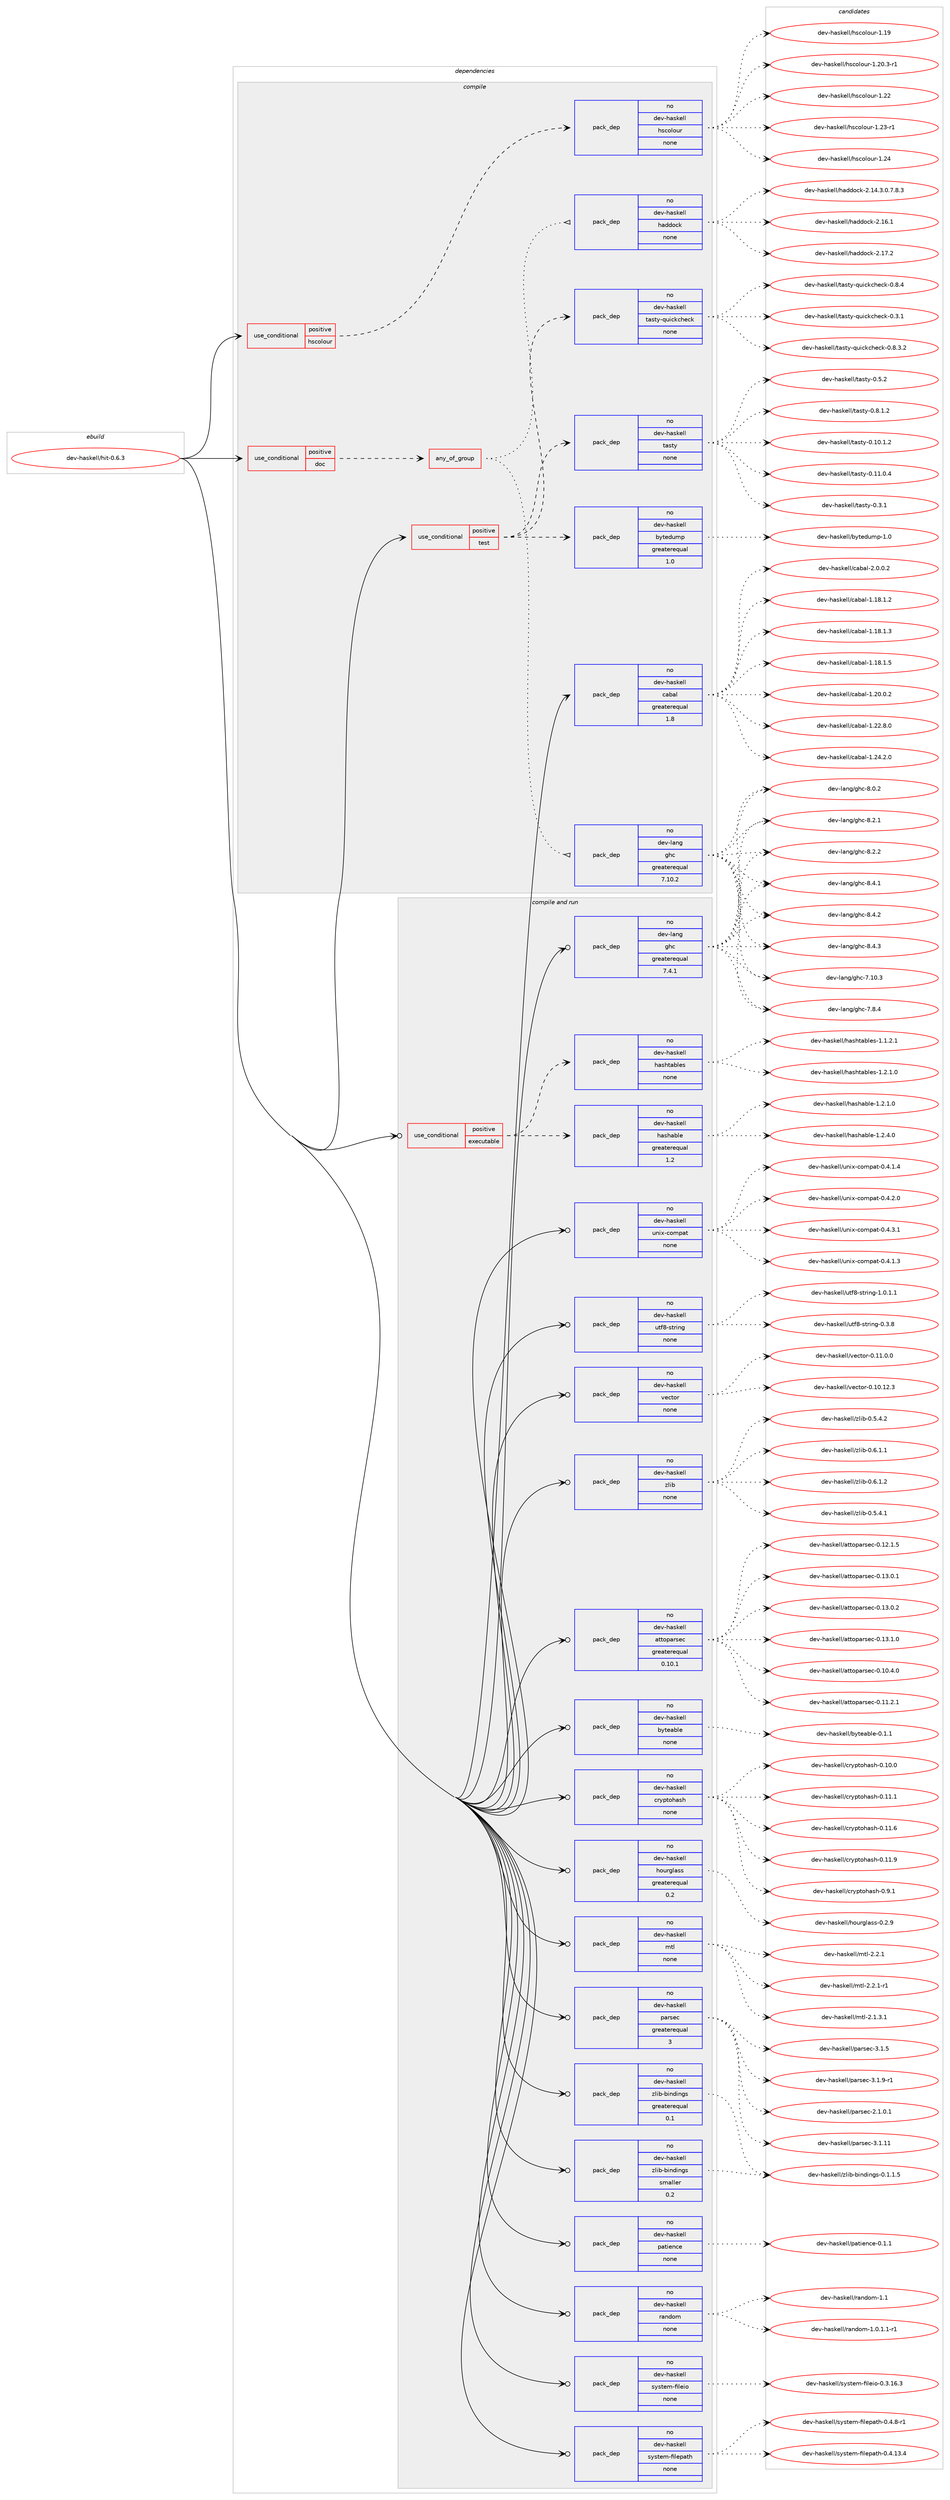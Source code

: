 digraph prolog {

# *************
# Graph options
# *************

newrank=true;
concentrate=true;
compound=true;
graph [rankdir=LR,fontname=Helvetica,fontsize=10,ranksep=1.5];#, ranksep=2.5, nodesep=0.2];
edge  [arrowhead=vee];
node  [fontname=Helvetica,fontsize=10];

# **********
# The ebuild
# **********

subgraph cluster_leftcol {
color=gray;
rank=same;
label=<<i>ebuild</i>>;
id [label="dev-haskell/hit-0.6.3", color=red, width=4, href="../dev-haskell/hit-0.6.3.svg"];
}

# ****************
# The dependencies
# ****************

subgraph cluster_midcol {
color=gray;
label=<<i>dependencies</i>>;
subgraph cluster_compile {
fillcolor="#eeeeee";
style=filled;
label=<<i>compile</i>>;
subgraph cond359931 {
dependency1334747 [label=<<TABLE BORDER="0" CELLBORDER="1" CELLSPACING="0" CELLPADDING="4"><TR><TD ROWSPAN="3" CELLPADDING="10">use_conditional</TD></TR><TR><TD>positive</TD></TR><TR><TD>doc</TD></TR></TABLE>>, shape=none, color=red];
subgraph any21020 {
dependency1334748 [label=<<TABLE BORDER="0" CELLBORDER="1" CELLSPACING="0" CELLPADDING="4"><TR><TD CELLPADDING="10">any_of_group</TD></TR></TABLE>>, shape=none, color=red];subgraph pack953244 {
dependency1334749 [label=<<TABLE BORDER="0" CELLBORDER="1" CELLSPACING="0" CELLPADDING="4" WIDTH="220"><TR><TD ROWSPAN="6" CELLPADDING="30">pack_dep</TD></TR><TR><TD WIDTH="110">no</TD></TR><TR><TD>dev-haskell</TD></TR><TR><TD>haddock</TD></TR><TR><TD>none</TD></TR><TR><TD></TD></TR></TABLE>>, shape=none, color=blue];
}
dependency1334748:e -> dependency1334749:w [weight=20,style="dotted",arrowhead="oinv"];
subgraph pack953245 {
dependency1334750 [label=<<TABLE BORDER="0" CELLBORDER="1" CELLSPACING="0" CELLPADDING="4" WIDTH="220"><TR><TD ROWSPAN="6" CELLPADDING="30">pack_dep</TD></TR><TR><TD WIDTH="110">no</TD></TR><TR><TD>dev-lang</TD></TR><TR><TD>ghc</TD></TR><TR><TD>greaterequal</TD></TR><TR><TD>7.10.2</TD></TR></TABLE>>, shape=none, color=blue];
}
dependency1334748:e -> dependency1334750:w [weight=20,style="dotted",arrowhead="oinv"];
}
dependency1334747:e -> dependency1334748:w [weight=20,style="dashed",arrowhead="vee"];
}
id:e -> dependency1334747:w [weight=20,style="solid",arrowhead="vee"];
subgraph cond359932 {
dependency1334751 [label=<<TABLE BORDER="0" CELLBORDER="1" CELLSPACING="0" CELLPADDING="4"><TR><TD ROWSPAN="3" CELLPADDING="10">use_conditional</TD></TR><TR><TD>positive</TD></TR><TR><TD>hscolour</TD></TR></TABLE>>, shape=none, color=red];
subgraph pack953246 {
dependency1334752 [label=<<TABLE BORDER="0" CELLBORDER="1" CELLSPACING="0" CELLPADDING="4" WIDTH="220"><TR><TD ROWSPAN="6" CELLPADDING="30">pack_dep</TD></TR><TR><TD WIDTH="110">no</TD></TR><TR><TD>dev-haskell</TD></TR><TR><TD>hscolour</TD></TR><TR><TD>none</TD></TR><TR><TD></TD></TR></TABLE>>, shape=none, color=blue];
}
dependency1334751:e -> dependency1334752:w [weight=20,style="dashed",arrowhead="vee"];
}
id:e -> dependency1334751:w [weight=20,style="solid",arrowhead="vee"];
subgraph cond359933 {
dependency1334753 [label=<<TABLE BORDER="0" CELLBORDER="1" CELLSPACING="0" CELLPADDING="4"><TR><TD ROWSPAN="3" CELLPADDING="10">use_conditional</TD></TR><TR><TD>positive</TD></TR><TR><TD>test</TD></TR></TABLE>>, shape=none, color=red];
subgraph pack953247 {
dependency1334754 [label=<<TABLE BORDER="0" CELLBORDER="1" CELLSPACING="0" CELLPADDING="4" WIDTH="220"><TR><TD ROWSPAN="6" CELLPADDING="30">pack_dep</TD></TR><TR><TD WIDTH="110">no</TD></TR><TR><TD>dev-haskell</TD></TR><TR><TD>bytedump</TD></TR><TR><TD>greaterequal</TD></TR><TR><TD>1.0</TD></TR></TABLE>>, shape=none, color=blue];
}
dependency1334753:e -> dependency1334754:w [weight=20,style="dashed",arrowhead="vee"];
subgraph pack953248 {
dependency1334755 [label=<<TABLE BORDER="0" CELLBORDER="1" CELLSPACING="0" CELLPADDING="4" WIDTH="220"><TR><TD ROWSPAN="6" CELLPADDING="30">pack_dep</TD></TR><TR><TD WIDTH="110">no</TD></TR><TR><TD>dev-haskell</TD></TR><TR><TD>tasty</TD></TR><TR><TD>none</TD></TR><TR><TD></TD></TR></TABLE>>, shape=none, color=blue];
}
dependency1334753:e -> dependency1334755:w [weight=20,style="dashed",arrowhead="vee"];
subgraph pack953249 {
dependency1334756 [label=<<TABLE BORDER="0" CELLBORDER="1" CELLSPACING="0" CELLPADDING="4" WIDTH="220"><TR><TD ROWSPAN="6" CELLPADDING="30">pack_dep</TD></TR><TR><TD WIDTH="110">no</TD></TR><TR><TD>dev-haskell</TD></TR><TR><TD>tasty-quickcheck</TD></TR><TR><TD>none</TD></TR><TR><TD></TD></TR></TABLE>>, shape=none, color=blue];
}
dependency1334753:e -> dependency1334756:w [weight=20,style="dashed",arrowhead="vee"];
}
id:e -> dependency1334753:w [weight=20,style="solid",arrowhead="vee"];
subgraph pack953250 {
dependency1334757 [label=<<TABLE BORDER="0" CELLBORDER="1" CELLSPACING="0" CELLPADDING="4" WIDTH="220"><TR><TD ROWSPAN="6" CELLPADDING="30">pack_dep</TD></TR><TR><TD WIDTH="110">no</TD></TR><TR><TD>dev-haskell</TD></TR><TR><TD>cabal</TD></TR><TR><TD>greaterequal</TD></TR><TR><TD>1.8</TD></TR></TABLE>>, shape=none, color=blue];
}
id:e -> dependency1334757:w [weight=20,style="solid",arrowhead="vee"];
}
subgraph cluster_compileandrun {
fillcolor="#eeeeee";
style=filled;
label=<<i>compile and run</i>>;
subgraph cond359934 {
dependency1334758 [label=<<TABLE BORDER="0" CELLBORDER="1" CELLSPACING="0" CELLPADDING="4"><TR><TD ROWSPAN="3" CELLPADDING="10">use_conditional</TD></TR><TR><TD>positive</TD></TR><TR><TD>executable</TD></TR></TABLE>>, shape=none, color=red];
subgraph pack953251 {
dependency1334759 [label=<<TABLE BORDER="0" CELLBORDER="1" CELLSPACING="0" CELLPADDING="4" WIDTH="220"><TR><TD ROWSPAN="6" CELLPADDING="30">pack_dep</TD></TR><TR><TD WIDTH="110">no</TD></TR><TR><TD>dev-haskell</TD></TR><TR><TD>hashable</TD></TR><TR><TD>greaterequal</TD></TR><TR><TD>1.2</TD></TR></TABLE>>, shape=none, color=blue];
}
dependency1334758:e -> dependency1334759:w [weight=20,style="dashed",arrowhead="vee"];
subgraph pack953252 {
dependency1334760 [label=<<TABLE BORDER="0" CELLBORDER="1" CELLSPACING="0" CELLPADDING="4" WIDTH="220"><TR><TD ROWSPAN="6" CELLPADDING="30">pack_dep</TD></TR><TR><TD WIDTH="110">no</TD></TR><TR><TD>dev-haskell</TD></TR><TR><TD>hashtables</TD></TR><TR><TD>none</TD></TR><TR><TD></TD></TR></TABLE>>, shape=none, color=blue];
}
dependency1334758:e -> dependency1334760:w [weight=20,style="dashed",arrowhead="vee"];
}
id:e -> dependency1334758:w [weight=20,style="solid",arrowhead="odotvee"];
subgraph pack953253 {
dependency1334761 [label=<<TABLE BORDER="0" CELLBORDER="1" CELLSPACING="0" CELLPADDING="4" WIDTH="220"><TR><TD ROWSPAN="6" CELLPADDING="30">pack_dep</TD></TR><TR><TD WIDTH="110">no</TD></TR><TR><TD>dev-haskell</TD></TR><TR><TD>attoparsec</TD></TR><TR><TD>greaterequal</TD></TR><TR><TD>0.10.1</TD></TR></TABLE>>, shape=none, color=blue];
}
id:e -> dependency1334761:w [weight=20,style="solid",arrowhead="odotvee"];
subgraph pack953254 {
dependency1334762 [label=<<TABLE BORDER="0" CELLBORDER="1" CELLSPACING="0" CELLPADDING="4" WIDTH="220"><TR><TD ROWSPAN="6" CELLPADDING="30">pack_dep</TD></TR><TR><TD WIDTH="110">no</TD></TR><TR><TD>dev-haskell</TD></TR><TR><TD>byteable</TD></TR><TR><TD>none</TD></TR><TR><TD></TD></TR></TABLE>>, shape=none, color=blue];
}
id:e -> dependency1334762:w [weight=20,style="solid",arrowhead="odotvee"];
subgraph pack953255 {
dependency1334763 [label=<<TABLE BORDER="0" CELLBORDER="1" CELLSPACING="0" CELLPADDING="4" WIDTH="220"><TR><TD ROWSPAN="6" CELLPADDING="30">pack_dep</TD></TR><TR><TD WIDTH="110">no</TD></TR><TR><TD>dev-haskell</TD></TR><TR><TD>cryptohash</TD></TR><TR><TD>none</TD></TR><TR><TD></TD></TR></TABLE>>, shape=none, color=blue];
}
id:e -> dependency1334763:w [weight=20,style="solid",arrowhead="odotvee"];
subgraph pack953256 {
dependency1334764 [label=<<TABLE BORDER="0" CELLBORDER="1" CELLSPACING="0" CELLPADDING="4" WIDTH="220"><TR><TD ROWSPAN="6" CELLPADDING="30">pack_dep</TD></TR><TR><TD WIDTH="110">no</TD></TR><TR><TD>dev-haskell</TD></TR><TR><TD>hourglass</TD></TR><TR><TD>greaterequal</TD></TR><TR><TD>0.2</TD></TR></TABLE>>, shape=none, color=blue];
}
id:e -> dependency1334764:w [weight=20,style="solid",arrowhead="odotvee"];
subgraph pack953257 {
dependency1334765 [label=<<TABLE BORDER="0" CELLBORDER="1" CELLSPACING="0" CELLPADDING="4" WIDTH="220"><TR><TD ROWSPAN="6" CELLPADDING="30">pack_dep</TD></TR><TR><TD WIDTH="110">no</TD></TR><TR><TD>dev-haskell</TD></TR><TR><TD>mtl</TD></TR><TR><TD>none</TD></TR><TR><TD></TD></TR></TABLE>>, shape=none, color=blue];
}
id:e -> dependency1334765:w [weight=20,style="solid",arrowhead="odotvee"];
subgraph pack953258 {
dependency1334766 [label=<<TABLE BORDER="0" CELLBORDER="1" CELLSPACING="0" CELLPADDING="4" WIDTH="220"><TR><TD ROWSPAN="6" CELLPADDING="30">pack_dep</TD></TR><TR><TD WIDTH="110">no</TD></TR><TR><TD>dev-haskell</TD></TR><TR><TD>parsec</TD></TR><TR><TD>greaterequal</TD></TR><TR><TD>3</TD></TR></TABLE>>, shape=none, color=blue];
}
id:e -> dependency1334766:w [weight=20,style="solid",arrowhead="odotvee"];
subgraph pack953259 {
dependency1334767 [label=<<TABLE BORDER="0" CELLBORDER="1" CELLSPACING="0" CELLPADDING="4" WIDTH="220"><TR><TD ROWSPAN="6" CELLPADDING="30">pack_dep</TD></TR><TR><TD WIDTH="110">no</TD></TR><TR><TD>dev-haskell</TD></TR><TR><TD>patience</TD></TR><TR><TD>none</TD></TR><TR><TD></TD></TR></TABLE>>, shape=none, color=blue];
}
id:e -> dependency1334767:w [weight=20,style="solid",arrowhead="odotvee"];
subgraph pack953260 {
dependency1334768 [label=<<TABLE BORDER="0" CELLBORDER="1" CELLSPACING="0" CELLPADDING="4" WIDTH="220"><TR><TD ROWSPAN="6" CELLPADDING="30">pack_dep</TD></TR><TR><TD WIDTH="110">no</TD></TR><TR><TD>dev-haskell</TD></TR><TR><TD>random</TD></TR><TR><TD>none</TD></TR><TR><TD></TD></TR></TABLE>>, shape=none, color=blue];
}
id:e -> dependency1334768:w [weight=20,style="solid",arrowhead="odotvee"];
subgraph pack953261 {
dependency1334769 [label=<<TABLE BORDER="0" CELLBORDER="1" CELLSPACING="0" CELLPADDING="4" WIDTH="220"><TR><TD ROWSPAN="6" CELLPADDING="30">pack_dep</TD></TR><TR><TD WIDTH="110">no</TD></TR><TR><TD>dev-haskell</TD></TR><TR><TD>system-fileio</TD></TR><TR><TD>none</TD></TR><TR><TD></TD></TR></TABLE>>, shape=none, color=blue];
}
id:e -> dependency1334769:w [weight=20,style="solid",arrowhead="odotvee"];
subgraph pack953262 {
dependency1334770 [label=<<TABLE BORDER="0" CELLBORDER="1" CELLSPACING="0" CELLPADDING="4" WIDTH="220"><TR><TD ROWSPAN="6" CELLPADDING="30">pack_dep</TD></TR><TR><TD WIDTH="110">no</TD></TR><TR><TD>dev-haskell</TD></TR><TR><TD>system-filepath</TD></TR><TR><TD>none</TD></TR><TR><TD></TD></TR></TABLE>>, shape=none, color=blue];
}
id:e -> dependency1334770:w [weight=20,style="solid",arrowhead="odotvee"];
subgraph pack953263 {
dependency1334771 [label=<<TABLE BORDER="0" CELLBORDER="1" CELLSPACING="0" CELLPADDING="4" WIDTH="220"><TR><TD ROWSPAN="6" CELLPADDING="30">pack_dep</TD></TR><TR><TD WIDTH="110">no</TD></TR><TR><TD>dev-haskell</TD></TR><TR><TD>unix-compat</TD></TR><TR><TD>none</TD></TR><TR><TD></TD></TR></TABLE>>, shape=none, color=blue];
}
id:e -> dependency1334771:w [weight=20,style="solid",arrowhead="odotvee"];
subgraph pack953264 {
dependency1334772 [label=<<TABLE BORDER="0" CELLBORDER="1" CELLSPACING="0" CELLPADDING="4" WIDTH="220"><TR><TD ROWSPAN="6" CELLPADDING="30">pack_dep</TD></TR><TR><TD WIDTH="110">no</TD></TR><TR><TD>dev-haskell</TD></TR><TR><TD>utf8-string</TD></TR><TR><TD>none</TD></TR><TR><TD></TD></TR></TABLE>>, shape=none, color=blue];
}
id:e -> dependency1334772:w [weight=20,style="solid",arrowhead="odotvee"];
subgraph pack953265 {
dependency1334773 [label=<<TABLE BORDER="0" CELLBORDER="1" CELLSPACING="0" CELLPADDING="4" WIDTH="220"><TR><TD ROWSPAN="6" CELLPADDING="30">pack_dep</TD></TR><TR><TD WIDTH="110">no</TD></TR><TR><TD>dev-haskell</TD></TR><TR><TD>vector</TD></TR><TR><TD>none</TD></TR><TR><TD></TD></TR></TABLE>>, shape=none, color=blue];
}
id:e -> dependency1334773:w [weight=20,style="solid",arrowhead="odotvee"];
subgraph pack953266 {
dependency1334774 [label=<<TABLE BORDER="0" CELLBORDER="1" CELLSPACING="0" CELLPADDING="4" WIDTH="220"><TR><TD ROWSPAN="6" CELLPADDING="30">pack_dep</TD></TR><TR><TD WIDTH="110">no</TD></TR><TR><TD>dev-haskell</TD></TR><TR><TD>zlib</TD></TR><TR><TD>none</TD></TR><TR><TD></TD></TR></TABLE>>, shape=none, color=blue];
}
id:e -> dependency1334774:w [weight=20,style="solid",arrowhead="odotvee"];
subgraph pack953267 {
dependency1334775 [label=<<TABLE BORDER="0" CELLBORDER="1" CELLSPACING="0" CELLPADDING="4" WIDTH="220"><TR><TD ROWSPAN="6" CELLPADDING="30">pack_dep</TD></TR><TR><TD WIDTH="110">no</TD></TR><TR><TD>dev-haskell</TD></TR><TR><TD>zlib-bindings</TD></TR><TR><TD>greaterequal</TD></TR><TR><TD>0.1</TD></TR></TABLE>>, shape=none, color=blue];
}
id:e -> dependency1334775:w [weight=20,style="solid",arrowhead="odotvee"];
subgraph pack953268 {
dependency1334776 [label=<<TABLE BORDER="0" CELLBORDER="1" CELLSPACING="0" CELLPADDING="4" WIDTH="220"><TR><TD ROWSPAN="6" CELLPADDING="30">pack_dep</TD></TR><TR><TD WIDTH="110">no</TD></TR><TR><TD>dev-haskell</TD></TR><TR><TD>zlib-bindings</TD></TR><TR><TD>smaller</TD></TR><TR><TD>0.2</TD></TR></TABLE>>, shape=none, color=blue];
}
id:e -> dependency1334776:w [weight=20,style="solid",arrowhead="odotvee"];
subgraph pack953269 {
dependency1334777 [label=<<TABLE BORDER="0" CELLBORDER="1" CELLSPACING="0" CELLPADDING="4" WIDTH="220"><TR><TD ROWSPAN="6" CELLPADDING="30">pack_dep</TD></TR><TR><TD WIDTH="110">no</TD></TR><TR><TD>dev-lang</TD></TR><TR><TD>ghc</TD></TR><TR><TD>greaterequal</TD></TR><TR><TD>7.4.1</TD></TR></TABLE>>, shape=none, color=blue];
}
id:e -> dependency1334777:w [weight=20,style="solid",arrowhead="odotvee"];
}
subgraph cluster_run {
fillcolor="#eeeeee";
style=filled;
label=<<i>run</i>>;
}
}

# **************
# The candidates
# **************

subgraph cluster_choices {
rank=same;
color=gray;
label=<<i>candidates</i>>;

subgraph choice953244 {
color=black;
nodesep=1;
choice1001011184510497115107101108108471049710010011199107455046495246514648465546564651 [label="dev-haskell/haddock-2.14.3.0.7.8.3", color=red, width=4,href="../dev-haskell/haddock-2.14.3.0.7.8.3.svg"];
choice100101118451049711510710110810847104971001001119910745504649544649 [label="dev-haskell/haddock-2.16.1", color=red, width=4,href="../dev-haskell/haddock-2.16.1.svg"];
choice100101118451049711510710110810847104971001001119910745504649554650 [label="dev-haskell/haddock-2.17.2", color=red, width=4,href="../dev-haskell/haddock-2.17.2.svg"];
dependency1334749:e -> choice1001011184510497115107101108108471049710010011199107455046495246514648465546564651:w [style=dotted,weight="100"];
dependency1334749:e -> choice100101118451049711510710110810847104971001001119910745504649544649:w [style=dotted,weight="100"];
dependency1334749:e -> choice100101118451049711510710110810847104971001001119910745504649554650:w [style=dotted,weight="100"];
}
subgraph choice953245 {
color=black;
nodesep=1;
choice1001011184510897110103471031049945554649484651 [label="dev-lang/ghc-7.10.3", color=red, width=4,href="../dev-lang/ghc-7.10.3.svg"];
choice10010111845108971101034710310499455546564652 [label="dev-lang/ghc-7.8.4", color=red, width=4,href="../dev-lang/ghc-7.8.4.svg"];
choice10010111845108971101034710310499455646484650 [label="dev-lang/ghc-8.0.2", color=red, width=4,href="../dev-lang/ghc-8.0.2.svg"];
choice10010111845108971101034710310499455646504649 [label="dev-lang/ghc-8.2.1", color=red, width=4,href="../dev-lang/ghc-8.2.1.svg"];
choice10010111845108971101034710310499455646504650 [label="dev-lang/ghc-8.2.2", color=red, width=4,href="../dev-lang/ghc-8.2.2.svg"];
choice10010111845108971101034710310499455646524649 [label="dev-lang/ghc-8.4.1", color=red, width=4,href="../dev-lang/ghc-8.4.1.svg"];
choice10010111845108971101034710310499455646524650 [label="dev-lang/ghc-8.4.2", color=red, width=4,href="../dev-lang/ghc-8.4.2.svg"];
choice10010111845108971101034710310499455646524651 [label="dev-lang/ghc-8.4.3", color=red, width=4,href="../dev-lang/ghc-8.4.3.svg"];
dependency1334750:e -> choice1001011184510897110103471031049945554649484651:w [style=dotted,weight="100"];
dependency1334750:e -> choice10010111845108971101034710310499455546564652:w [style=dotted,weight="100"];
dependency1334750:e -> choice10010111845108971101034710310499455646484650:w [style=dotted,weight="100"];
dependency1334750:e -> choice10010111845108971101034710310499455646504649:w [style=dotted,weight="100"];
dependency1334750:e -> choice10010111845108971101034710310499455646504650:w [style=dotted,weight="100"];
dependency1334750:e -> choice10010111845108971101034710310499455646524649:w [style=dotted,weight="100"];
dependency1334750:e -> choice10010111845108971101034710310499455646524650:w [style=dotted,weight="100"];
dependency1334750:e -> choice10010111845108971101034710310499455646524651:w [style=dotted,weight="100"];
}
subgraph choice953246 {
color=black;
nodesep=1;
choice100101118451049711510710110810847104115991111081111171144549464957 [label="dev-haskell/hscolour-1.19", color=red, width=4,href="../dev-haskell/hscolour-1.19.svg"];
choice10010111845104971151071011081084710411599111108111117114454946504846514511449 [label="dev-haskell/hscolour-1.20.3-r1", color=red, width=4,href="../dev-haskell/hscolour-1.20.3-r1.svg"];
choice100101118451049711510710110810847104115991111081111171144549465050 [label="dev-haskell/hscolour-1.22", color=red, width=4,href="../dev-haskell/hscolour-1.22.svg"];
choice1001011184510497115107101108108471041159911110811111711445494650514511449 [label="dev-haskell/hscolour-1.23-r1", color=red, width=4,href="../dev-haskell/hscolour-1.23-r1.svg"];
choice100101118451049711510710110810847104115991111081111171144549465052 [label="dev-haskell/hscolour-1.24", color=red, width=4,href="../dev-haskell/hscolour-1.24.svg"];
dependency1334752:e -> choice100101118451049711510710110810847104115991111081111171144549464957:w [style=dotted,weight="100"];
dependency1334752:e -> choice10010111845104971151071011081084710411599111108111117114454946504846514511449:w [style=dotted,weight="100"];
dependency1334752:e -> choice100101118451049711510710110810847104115991111081111171144549465050:w [style=dotted,weight="100"];
dependency1334752:e -> choice1001011184510497115107101108108471041159911110811111711445494650514511449:w [style=dotted,weight="100"];
dependency1334752:e -> choice100101118451049711510710110810847104115991111081111171144549465052:w [style=dotted,weight="100"];
}
subgraph choice953247 {
color=black;
nodesep=1;
choice1001011184510497115107101108108479812111610110011710911245494648 [label="dev-haskell/bytedump-1.0", color=red, width=4,href="../dev-haskell/bytedump-1.0.svg"];
dependency1334754:e -> choice1001011184510497115107101108108479812111610110011710911245494648:w [style=dotted,weight="100"];
}
subgraph choice953248 {
color=black;
nodesep=1;
choice10010111845104971151071011081084711697115116121454846494846494650 [label="dev-haskell/tasty-0.10.1.2", color=red, width=4,href="../dev-haskell/tasty-0.10.1.2.svg"];
choice10010111845104971151071011081084711697115116121454846494946484652 [label="dev-haskell/tasty-0.11.0.4", color=red, width=4,href="../dev-haskell/tasty-0.11.0.4.svg"];
choice10010111845104971151071011081084711697115116121454846514649 [label="dev-haskell/tasty-0.3.1", color=red, width=4,href="../dev-haskell/tasty-0.3.1.svg"];
choice10010111845104971151071011081084711697115116121454846534650 [label="dev-haskell/tasty-0.5.2", color=red, width=4,href="../dev-haskell/tasty-0.5.2.svg"];
choice100101118451049711510710110810847116971151161214548465646494650 [label="dev-haskell/tasty-0.8.1.2", color=red, width=4,href="../dev-haskell/tasty-0.8.1.2.svg"];
dependency1334755:e -> choice10010111845104971151071011081084711697115116121454846494846494650:w [style=dotted,weight="100"];
dependency1334755:e -> choice10010111845104971151071011081084711697115116121454846494946484652:w [style=dotted,weight="100"];
dependency1334755:e -> choice10010111845104971151071011081084711697115116121454846514649:w [style=dotted,weight="100"];
dependency1334755:e -> choice10010111845104971151071011081084711697115116121454846534650:w [style=dotted,weight="100"];
dependency1334755:e -> choice100101118451049711510710110810847116971151161214548465646494650:w [style=dotted,weight="100"];
}
subgraph choice953249 {
color=black;
nodesep=1;
choice1001011184510497115107101108108471169711511612145113117105991079910410199107454846514649 [label="dev-haskell/tasty-quickcheck-0.3.1", color=red, width=4,href="../dev-haskell/tasty-quickcheck-0.3.1.svg"];
choice10010111845104971151071011081084711697115116121451131171059910799104101991074548465646514650 [label="dev-haskell/tasty-quickcheck-0.8.3.2", color=red, width=4,href="../dev-haskell/tasty-quickcheck-0.8.3.2.svg"];
choice1001011184510497115107101108108471169711511612145113117105991079910410199107454846564652 [label="dev-haskell/tasty-quickcheck-0.8.4", color=red, width=4,href="../dev-haskell/tasty-quickcheck-0.8.4.svg"];
dependency1334756:e -> choice1001011184510497115107101108108471169711511612145113117105991079910410199107454846514649:w [style=dotted,weight="100"];
dependency1334756:e -> choice10010111845104971151071011081084711697115116121451131171059910799104101991074548465646514650:w [style=dotted,weight="100"];
dependency1334756:e -> choice1001011184510497115107101108108471169711511612145113117105991079910410199107454846564652:w [style=dotted,weight="100"];
}
subgraph choice953250 {
color=black;
nodesep=1;
choice10010111845104971151071011081084799979897108454946495646494650 [label="dev-haskell/cabal-1.18.1.2", color=red, width=4,href="../dev-haskell/cabal-1.18.1.2.svg"];
choice10010111845104971151071011081084799979897108454946495646494651 [label="dev-haskell/cabal-1.18.1.3", color=red, width=4,href="../dev-haskell/cabal-1.18.1.3.svg"];
choice10010111845104971151071011081084799979897108454946495646494653 [label="dev-haskell/cabal-1.18.1.5", color=red, width=4,href="../dev-haskell/cabal-1.18.1.5.svg"];
choice10010111845104971151071011081084799979897108454946504846484650 [label="dev-haskell/cabal-1.20.0.2", color=red, width=4,href="../dev-haskell/cabal-1.20.0.2.svg"];
choice10010111845104971151071011081084799979897108454946505046564648 [label="dev-haskell/cabal-1.22.8.0", color=red, width=4,href="../dev-haskell/cabal-1.22.8.0.svg"];
choice10010111845104971151071011081084799979897108454946505246504648 [label="dev-haskell/cabal-1.24.2.0", color=red, width=4,href="../dev-haskell/cabal-1.24.2.0.svg"];
choice100101118451049711510710110810847999798971084550464846484650 [label="dev-haskell/cabal-2.0.0.2", color=red, width=4,href="../dev-haskell/cabal-2.0.0.2.svg"];
dependency1334757:e -> choice10010111845104971151071011081084799979897108454946495646494650:w [style=dotted,weight="100"];
dependency1334757:e -> choice10010111845104971151071011081084799979897108454946495646494651:w [style=dotted,weight="100"];
dependency1334757:e -> choice10010111845104971151071011081084799979897108454946495646494653:w [style=dotted,weight="100"];
dependency1334757:e -> choice10010111845104971151071011081084799979897108454946504846484650:w [style=dotted,weight="100"];
dependency1334757:e -> choice10010111845104971151071011081084799979897108454946505046564648:w [style=dotted,weight="100"];
dependency1334757:e -> choice10010111845104971151071011081084799979897108454946505246504648:w [style=dotted,weight="100"];
dependency1334757:e -> choice100101118451049711510710110810847999798971084550464846484650:w [style=dotted,weight="100"];
}
subgraph choice953251 {
color=black;
nodesep=1;
choice1001011184510497115107101108108471049711510497981081014549465046494648 [label="dev-haskell/hashable-1.2.1.0", color=red, width=4,href="../dev-haskell/hashable-1.2.1.0.svg"];
choice1001011184510497115107101108108471049711510497981081014549465046524648 [label="dev-haskell/hashable-1.2.4.0", color=red, width=4,href="../dev-haskell/hashable-1.2.4.0.svg"];
dependency1334759:e -> choice1001011184510497115107101108108471049711510497981081014549465046494648:w [style=dotted,weight="100"];
dependency1334759:e -> choice1001011184510497115107101108108471049711510497981081014549465046524648:w [style=dotted,weight="100"];
}
subgraph choice953252 {
color=black;
nodesep=1;
choice1001011184510497115107101108108471049711510411697981081011154549464946504649 [label="dev-haskell/hashtables-1.1.2.1", color=red, width=4,href="../dev-haskell/hashtables-1.1.2.1.svg"];
choice1001011184510497115107101108108471049711510411697981081011154549465046494648 [label="dev-haskell/hashtables-1.2.1.0", color=red, width=4,href="../dev-haskell/hashtables-1.2.1.0.svg"];
dependency1334760:e -> choice1001011184510497115107101108108471049711510411697981081011154549464946504649:w [style=dotted,weight="100"];
dependency1334760:e -> choice1001011184510497115107101108108471049711510411697981081011154549465046494648:w [style=dotted,weight="100"];
}
subgraph choice953253 {
color=black;
nodesep=1;
choice100101118451049711510710110810847971161161111129711411510199454846494846524648 [label="dev-haskell/attoparsec-0.10.4.0", color=red, width=4,href="../dev-haskell/attoparsec-0.10.4.0.svg"];
choice100101118451049711510710110810847971161161111129711411510199454846494946504649 [label="dev-haskell/attoparsec-0.11.2.1", color=red, width=4,href="../dev-haskell/attoparsec-0.11.2.1.svg"];
choice100101118451049711510710110810847971161161111129711411510199454846495046494653 [label="dev-haskell/attoparsec-0.12.1.5", color=red, width=4,href="../dev-haskell/attoparsec-0.12.1.5.svg"];
choice100101118451049711510710110810847971161161111129711411510199454846495146484649 [label="dev-haskell/attoparsec-0.13.0.1", color=red, width=4,href="../dev-haskell/attoparsec-0.13.0.1.svg"];
choice100101118451049711510710110810847971161161111129711411510199454846495146484650 [label="dev-haskell/attoparsec-0.13.0.2", color=red, width=4,href="../dev-haskell/attoparsec-0.13.0.2.svg"];
choice100101118451049711510710110810847971161161111129711411510199454846495146494648 [label="dev-haskell/attoparsec-0.13.1.0", color=red, width=4,href="../dev-haskell/attoparsec-0.13.1.0.svg"];
dependency1334761:e -> choice100101118451049711510710110810847971161161111129711411510199454846494846524648:w [style=dotted,weight="100"];
dependency1334761:e -> choice100101118451049711510710110810847971161161111129711411510199454846494946504649:w [style=dotted,weight="100"];
dependency1334761:e -> choice100101118451049711510710110810847971161161111129711411510199454846495046494653:w [style=dotted,weight="100"];
dependency1334761:e -> choice100101118451049711510710110810847971161161111129711411510199454846495146484649:w [style=dotted,weight="100"];
dependency1334761:e -> choice100101118451049711510710110810847971161161111129711411510199454846495146484650:w [style=dotted,weight="100"];
dependency1334761:e -> choice100101118451049711510710110810847971161161111129711411510199454846495146494648:w [style=dotted,weight="100"];
}
subgraph choice953254 {
color=black;
nodesep=1;
choice100101118451049711510710110810847981211161019798108101454846494649 [label="dev-haskell/byteable-0.1.1", color=red, width=4,href="../dev-haskell/byteable-0.1.1.svg"];
dependency1334762:e -> choice100101118451049711510710110810847981211161019798108101454846494649:w [style=dotted,weight="100"];
}
subgraph choice953255 {
color=black;
nodesep=1;
choice100101118451049711510710110810847991141211121161111049711510445484649484648 [label="dev-haskell/cryptohash-0.10.0", color=red, width=4,href="../dev-haskell/cryptohash-0.10.0.svg"];
choice100101118451049711510710110810847991141211121161111049711510445484649494649 [label="dev-haskell/cryptohash-0.11.1", color=red, width=4,href="../dev-haskell/cryptohash-0.11.1.svg"];
choice100101118451049711510710110810847991141211121161111049711510445484649494654 [label="dev-haskell/cryptohash-0.11.6", color=red, width=4,href="../dev-haskell/cryptohash-0.11.6.svg"];
choice100101118451049711510710110810847991141211121161111049711510445484649494657 [label="dev-haskell/cryptohash-0.11.9", color=red, width=4,href="../dev-haskell/cryptohash-0.11.9.svg"];
choice1001011184510497115107101108108479911412111211611110497115104454846574649 [label="dev-haskell/cryptohash-0.9.1", color=red, width=4,href="../dev-haskell/cryptohash-0.9.1.svg"];
dependency1334763:e -> choice100101118451049711510710110810847991141211121161111049711510445484649484648:w [style=dotted,weight="100"];
dependency1334763:e -> choice100101118451049711510710110810847991141211121161111049711510445484649494649:w [style=dotted,weight="100"];
dependency1334763:e -> choice100101118451049711510710110810847991141211121161111049711510445484649494654:w [style=dotted,weight="100"];
dependency1334763:e -> choice100101118451049711510710110810847991141211121161111049711510445484649494657:w [style=dotted,weight="100"];
dependency1334763:e -> choice1001011184510497115107101108108479911412111211611110497115104454846574649:w [style=dotted,weight="100"];
}
subgraph choice953256 {
color=black;
nodesep=1;
choice10010111845104971151071011081084710411111711410310897115115454846504657 [label="dev-haskell/hourglass-0.2.9", color=red, width=4,href="../dev-haskell/hourglass-0.2.9.svg"];
dependency1334764:e -> choice10010111845104971151071011081084710411111711410310897115115454846504657:w [style=dotted,weight="100"];
}
subgraph choice953257 {
color=black;
nodesep=1;
choice1001011184510497115107101108108471091161084550464946514649 [label="dev-haskell/mtl-2.1.3.1", color=red, width=4,href="../dev-haskell/mtl-2.1.3.1.svg"];
choice100101118451049711510710110810847109116108455046504649 [label="dev-haskell/mtl-2.2.1", color=red, width=4,href="../dev-haskell/mtl-2.2.1.svg"];
choice1001011184510497115107101108108471091161084550465046494511449 [label="dev-haskell/mtl-2.2.1-r1", color=red, width=4,href="../dev-haskell/mtl-2.2.1-r1.svg"];
dependency1334765:e -> choice1001011184510497115107101108108471091161084550464946514649:w [style=dotted,weight="100"];
dependency1334765:e -> choice100101118451049711510710110810847109116108455046504649:w [style=dotted,weight="100"];
dependency1334765:e -> choice1001011184510497115107101108108471091161084550465046494511449:w [style=dotted,weight="100"];
}
subgraph choice953258 {
color=black;
nodesep=1;
choice10010111845104971151071011081084711297114115101994550464946484649 [label="dev-haskell/parsec-2.1.0.1", color=red, width=4,href="../dev-haskell/parsec-2.1.0.1.svg"];
choice100101118451049711510710110810847112971141151019945514649464949 [label="dev-haskell/parsec-3.1.11", color=red, width=4,href="../dev-haskell/parsec-3.1.11.svg"];
choice1001011184510497115107101108108471129711411510199455146494653 [label="dev-haskell/parsec-3.1.5", color=red, width=4,href="../dev-haskell/parsec-3.1.5.svg"];
choice10010111845104971151071011081084711297114115101994551464946574511449 [label="dev-haskell/parsec-3.1.9-r1", color=red, width=4,href="../dev-haskell/parsec-3.1.9-r1.svg"];
dependency1334766:e -> choice10010111845104971151071011081084711297114115101994550464946484649:w [style=dotted,weight="100"];
dependency1334766:e -> choice100101118451049711510710110810847112971141151019945514649464949:w [style=dotted,weight="100"];
dependency1334766:e -> choice1001011184510497115107101108108471129711411510199455146494653:w [style=dotted,weight="100"];
dependency1334766:e -> choice10010111845104971151071011081084711297114115101994551464946574511449:w [style=dotted,weight="100"];
}
subgraph choice953259 {
color=black;
nodesep=1;
choice1001011184510497115107101108108471129711610510111099101454846494649 [label="dev-haskell/patience-0.1.1", color=red, width=4,href="../dev-haskell/patience-0.1.1.svg"];
dependency1334767:e -> choice1001011184510497115107101108108471129711610510111099101454846494649:w [style=dotted,weight="100"];
}
subgraph choice953260 {
color=black;
nodesep=1;
choice1001011184510497115107101108108471149711010011110945494648464946494511449 [label="dev-haskell/random-1.0.1.1-r1", color=red, width=4,href="../dev-haskell/random-1.0.1.1-r1.svg"];
choice1001011184510497115107101108108471149711010011110945494649 [label="dev-haskell/random-1.1", color=red, width=4,href="../dev-haskell/random-1.1.svg"];
dependency1334768:e -> choice1001011184510497115107101108108471149711010011110945494648464946494511449:w [style=dotted,weight="100"];
dependency1334768:e -> choice1001011184510497115107101108108471149711010011110945494649:w [style=dotted,weight="100"];
}
subgraph choice953261 {
color=black;
nodesep=1;
choice10010111845104971151071011081084711512111511610110945102105108101105111454846514649544651 [label="dev-haskell/system-fileio-0.3.16.3", color=red, width=4,href="../dev-haskell/system-fileio-0.3.16.3.svg"];
dependency1334769:e -> choice10010111845104971151071011081084711512111511610110945102105108101105111454846514649544651:w [style=dotted,weight="100"];
}
subgraph choice953262 {
color=black;
nodesep=1;
choice1001011184510497115107101108108471151211151161011094510210510810111297116104454846524649514652 [label="dev-haskell/system-filepath-0.4.13.4", color=red, width=4,href="../dev-haskell/system-filepath-0.4.13.4.svg"];
choice10010111845104971151071011081084711512111511610110945102105108101112971161044548465246564511449 [label="dev-haskell/system-filepath-0.4.8-r1", color=red, width=4,href="../dev-haskell/system-filepath-0.4.8-r1.svg"];
dependency1334770:e -> choice1001011184510497115107101108108471151211151161011094510210510810111297116104454846524649514652:w [style=dotted,weight="100"];
dependency1334770:e -> choice10010111845104971151071011081084711512111511610110945102105108101112971161044548465246564511449:w [style=dotted,weight="100"];
}
subgraph choice953263 {
color=black;
nodesep=1;
choice1001011184510497115107101108108471171101051204599111109112971164548465246494651 [label="dev-haskell/unix-compat-0.4.1.3", color=red, width=4,href="../dev-haskell/unix-compat-0.4.1.3.svg"];
choice1001011184510497115107101108108471171101051204599111109112971164548465246494652 [label="dev-haskell/unix-compat-0.4.1.4", color=red, width=4,href="../dev-haskell/unix-compat-0.4.1.4.svg"];
choice1001011184510497115107101108108471171101051204599111109112971164548465246504648 [label="dev-haskell/unix-compat-0.4.2.0", color=red, width=4,href="../dev-haskell/unix-compat-0.4.2.0.svg"];
choice1001011184510497115107101108108471171101051204599111109112971164548465246514649 [label="dev-haskell/unix-compat-0.4.3.1", color=red, width=4,href="../dev-haskell/unix-compat-0.4.3.1.svg"];
dependency1334771:e -> choice1001011184510497115107101108108471171101051204599111109112971164548465246494651:w [style=dotted,weight="100"];
dependency1334771:e -> choice1001011184510497115107101108108471171101051204599111109112971164548465246494652:w [style=dotted,weight="100"];
dependency1334771:e -> choice1001011184510497115107101108108471171101051204599111109112971164548465246504648:w [style=dotted,weight="100"];
dependency1334771:e -> choice1001011184510497115107101108108471171101051204599111109112971164548465246514649:w [style=dotted,weight="100"];
}
subgraph choice953264 {
color=black;
nodesep=1;
choice1001011184510497115107101108108471171161025645115116114105110103454846514656 [label="dev-haskell/utf8-string-0.3.8", color=red, width=4,href="../dev-haskell/utf8-string-0.3.8.svg"];
choice10010111845104971151071011081084711711610256451151161141051101034549464846494649 [label="dev-haskell/utf8-string-1.0.1.1", color=red, width=4,href="../dev-haskell/utf8-string-1.0.1.1.svg"];
dependency1334772:e -> choice1001011184510497115107101108108471171161025645115116114105110103454846514656:w [style=dotted,weight="100"];
dependency1334772:e -> choice10010111845104971151071011081084711711610256451151161141051101034549464846494649:w [style=dotted,weight="100"];
}
subgraph choice953265 {
color=black;
nodesep=1;
choice1001011184510497115107101108108471181019911611111445484649484649504651 [label="dev-haskell/vector-0.10.12.3", color=red, width=4,href="../dev-haskell/vector-0.10.12.3.svg"];
choice10010111845104971151071011081084711810199116111114454846494946484648 [label="dev-haskell/vector-0.11.0.0", color=red, width=4,href="../dev-haskell/vector-0.11.0.0.svg"];
dependency1334773:e -> choice1001011184510497115107101108108471181019911611111445484649484649504651:w [style=dotted,weight="100"];
dependency1334773:e -> choice10010111845104971151071011081084711810199116111114454846494946484648:w [style=dotted,weight="100"];
}
subgraph choice953266 {
color=black;
nodesep=1;
choice100101118451049711510710110810847122108105984548465346524649 [label="dev-haskell/zlib-0.5.4.1", color=red, width=4,href="../dev-haskell/zlib-0.5.4.1.svg"];
choice100101118451049711510710110810847122108105984548465346524650 [label="dev-haskell/zlib-0.5.4.2", color=red, width=4,href="../dev-haskell/zlib-0.5.4.2.svg"];
choice100101118451049711510710110810847122108105984548465446494649 [label="dev-haskell/zlib-0.6.1.1", color=red, width=4,href="../dev-haskell/zlib-0.6.1.1.svg"];
choice100101118451049711510710110810847122108105984548465446494650 [label="dev-haskell/zlib-0.6.1.2", color=red, width=4,href="../dev-haskell/zlib-0.6.1.2.svg"];
dependency1334774:e -> choice100101118451049711510710110810847122108105984548465346524649:w [style=dotted,weight="100"];
dependency1334774:e -> choice100101118451049711510710110810847122108105984548465346524650:w [style=dotted,weight="100"];
dependency1334774:e -> choice100101118451049711510710110810847122108105984548465446494649:w [style=dotted,weight="100"];
dependency1334774:e -> choice100101118451049711510710110810847122108105984548465446494650:w [style=dotted,weight="100"];
}
subgraph choice953267 {
color=black;
nodesep=1;
choice1001011184510497115107101108108471221081059845981051101001051101031154548464946494653 [label="dev-haskell/zlib-bindings-0.1.1.5", color=red, width=4,href="../dev-haskell/zlib-bindings-0.1.1.5.svg"];
dependency1334775:e -> choice1001011184510497115107101108108471221081059845981051101001051101031154548464946494653:w [style=dotted,weight="100"];
}
subgraph choice953268 {
color=black;
nodesep=1;
choice1001011184510497115107101108108471221081059845981051101001051101031154548464946494653 [label="dev-haskell/zlib-bindings-0.1.1.5", color=red, width=4,href="../dev-haskell/zlib-bindings-0.1.1.5.svg"];
dependency1334776:e -> choice1001011184510497115107101108108471221081059845981051101001051101031154548464946494653:w [style=dotted,weight="100"];
}
subgraph choice953269 {
color=black;
nodesep=1;
choice1001011184510897110103471031049945554649484651 [label="dev-lang/ghc-7.10.3", color=red, width=4,href="../dev-lang/ghc-7.10.3.svg"];
choice10010111845108971101034710310499455546564652 [label="dev-lang/ghc-7.8.4", color=red, width=4,href="../dev-lang/ghc-7.8.4.svg"];
choice10010111845108971101034710310499455646484650 [label="dev-lang/ghc-8.0.2", color=red, width=4,href="../dev-lang/ghc-8.0.2.svg"];
choice10010111845108971101034710310499455646504649 [label="dev-lang/ghc-8.2.1", color=red, width=4,href="../dev-lang/ghc-8.2.1.svg"];
choice10010111845108971101034710310499455646504650 [label="dev-lang/ghc-8.2.2", color=red, width=4,href="../dev-lang/ghc-8.2.2.svg"];
choice10010111845108971101034710310499455646524649 [label="dev-lang/ghc-8.4.1", color=red, width=4,href="../dev-lang/ghc-8.4.1.svg"];
choice10010111845108971101034710310499455646524650 [label="dev-lang/ghc-8.4.2", color=red, width=4,href="../dev-lang/ghc-8.4.2.svg"];
choice10010111845108971101034710310499455646524651 [label="dev-lang/ghc-8.4.3", color=red, width=4,href="../dev-lang/ghc-8.4.3.svg"];
dependency1334777:e -> choice1001011184510897110103471031049945554649484651:w [style=dotted,weight="100"];
dependency1334777:e -> choice10010111845108971101034710310499455546564652:w [style=dotted,weight="100"];
dependency1334777:e -> choice10010111845108971101034710310499455646484650:w [style=dotted,weight="100"];
dependency1334777:e -> choice10010111845108971101034710310499455646504649:w [style=dotted,weight="100"];
dependency1334777:e -> choice10010111845108971101034710310499455646504650:w [style=dotted,weight="100"];
dependency1334777:e -> choice10010111845108971101034710310499455646524649:w [style=dotted,weight="100"];
dependency1334777:e -> choice10010111845108971101034710310499455646524650:w [style=dotted,weight="100"];
dependency1334777:e -> choice10010111845108971101034710310499455646524651:w [style=dotted,weight="100"];
}
}

}
